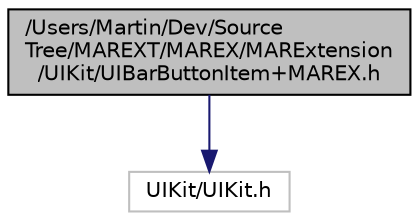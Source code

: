 digraph "/Users/Martin/Dev/SourceTree/MAREXT/MAREX/MARExtension/UIKit/UIBarButtonItem+MAREX.h"
{
  edge [fontname="Helvetica",fontsize="10",labelfontname="Helvetica",labelfontsize="10"];
  node [fontname="Helvetica",fontsize="10",shape=record];
  Node0 [label="/Users/Martin/Dev/Source\lTree/MAREXT/MAREX/MARExtension\l/UIKit/UIBarButtonItem+MAREX.h",height=0.2,width=0.4,color="black", fillcolor="grey75", style="filled", fontcolor="black"];
  Node0 -> Node1 [color="midnightblue",fontsize="10",style="solid"];
  Node1 [label="UIKit/UIKit.h",height=0.2,width=0.4,color="grey75", fillcolor="white", style="filled"];
}

